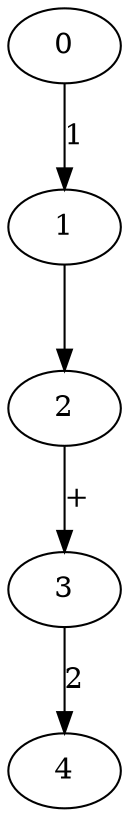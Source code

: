 digraph g
{
0;1;2;3;4;
0 -> 1 [label="1"];
1 -> 2 [label=" "];
2 -> 3 [label="+"];
3 -> 4 [label="2"];
}
